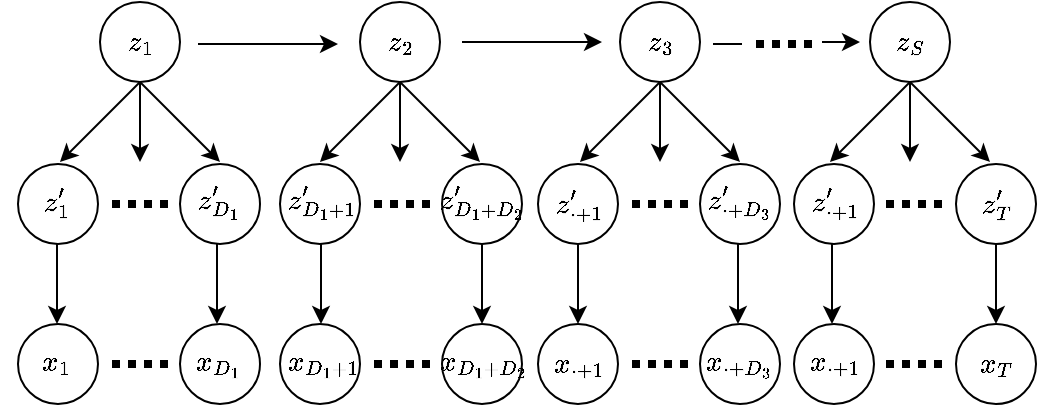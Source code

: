 <mxfile version="10.7.5" type="device"><diagram id="ow33Z95BLzoQXQKGDjHu" name="Page-1"><mxGraphModel dx="758" dy="553" grid="1" gridSize="10" guides="1" tooltips="1" connect="1" arrows="1" fold="1" page="1" pageScale="1" pageWidth="850" pageHeight="1100" math="1" shadow="0"><root><mxCell id="0"/><mxCell id="1" parent="0"/><mxCell id="RzcRk3D1PuJtlrf4DJFQ-2" value="" style="ellipse;whiteSpace=wrap;html=1;aspect=fixed;" vertex="1" parent="1"><mxGeometry x="180" y="99" width="40" height="40" as="geometry"/></mxCell><mxCell id="RzcRk3D1PuJtlrf4DJFQ-3" value="" style="ellipse;whiteSpace=wrap;html=1;aspect=fixed;" vertex="1" parent="1"><mxGeometry x="310" y="99" width="40" height="40" as="geometry"/></mxCell><mxCell id="RzcRk3D1PuJtlrf4DJFQ-4" value="" style="ellipse;whiteSpace=wrap;html=1;aspect=fixed;" vertex="1" parent="1"><mxGeometry x="440" y="99" width="40" height="40" as="geometry"/></mxCell><mxCell id="RzcRk3D1PuJtlrf4DJFQ-5" value="" style="ellipse;whiteSpace=wrap;html=1;aspect=fixed;" vertex="1" parent="1"><mxGeometry x="565" y="99" width="40" height="40" as="geometry"/></mxCell><mxCell id="RzcRk3D1PuJtlrf4DJFQ-6" value="" style="endArrow=classic;html=1;" edge="1" parent="1"><mxGeometry width="50" height="50" relative="1" as="geometry"><mxPoint x="200" y="139" as="sourcePoint"/><mxPoint x="160" y="179" as="targetPoint"/></mxGeometry></mxCell><mxCell id="RzcRk3D1PuJtlrf4DJFQ-7" value="" style="endArrow=classic;html=1;" edge="1" parent="1"><mxGeometry width="50" height="50" relative="1" as="geometry"><mxPoint x="200" y="139" as="sourcePoint"/><mxPoint x="240" y="179" as="targetPoint"/></mxGeometry></mxCell><mxCell id="RzcRk3D1PuJtlrf4DJFQ-8" value="" style="endArrow=classic;html=1;" edge="1" parent="1"><mxGeometry width="50" height="50" relative="1" as="geometry"><mxPoint x="200" y="139" as="sourcePoint"/><mxPoint x="200" y="179" as="targetPoint"/></mxGeometry></mxCell><mxCell id="RzcRk3D1PuJtlrf4DJFQ-9" value="" style="endArrow=classic;html=1;" edge="1" parent="1"><mxGeometry width="50" height="50" relative="1" as="geometry"><mxPoint x="330" y="139" as="sourcePoint"/><mxPoint x="290" y="179" as="targetPoint"/></mxGeometry></mxCell><mxCell id="RzcRk3D1PuJtlrf4DJFQ-10" value="" style="endArrow=classic;html=1;" edge="1" parent="1"><mxGeometry width="50" height="50" relative="1" as="geometry"><mxPoint x="330" y="139" as="sourcePoint"/><mxPoint x="370" y="179" as="targetPoint"/></mxGeometry></mxCell><mxCell id="RzcRk3D1PuJtlrf4DJFQ-11" value="" style="endArrow=classic;html=1;" edge="1" parent="1"><mxGeometry width="50" height="50" relative="1" as="geometry"><mxPoint x="330" y="139" as="sourcePoint"/><mxPoint x="330" y="179" as="targetPoint"/></mxGeometry></mxCell><mxCell id="RzcRk3D1PuJtlrf4DJFQ-12" value="" style="endArrow=classic;html=1;" edge="1" parent="1"><mxGeometry width="50" height="50" relative="1" as="geometry"><mxPoint x="460" y="139" as="sourcePoint"/><mxPoint x="420" y="179" as="targetPoint"/></mxGeometry></mxCell><mxCell id="RzcRk3D1PuJtlrf4DJFQ-13" value="" style="endArrow=classic;html=1;" edge="1" parent="1"><mxGeometry width="50" height="50" relative="1" as="geometry"><mxPoint x="460" y="139" as="sourcePoint"/><mxPoint x="500" y="179" as="targetPoint"/></mxGeometry></mxCell><mxCell id="RzcRk3D1PuJtlrf4DJFQ-14" value="" style="endArrow=classic;html=1;" edge="1" parent="1"><mxGeometry width="50" height="50" relative="1" as="geometry"><mxPoint x="460" y="139" as="sourcePoint"/><mxPoint x="460" y="179" as="targetPoint"/></mxGeometry></mxCell><mxCell id="RzcRk3D1PuJtlrf4DJFQ-15" value="" style="endArrow=classic;html=1;" edge="1" parent="1"><mxGeometry width="50" height="50" relative="1" as="geometry"><mxPoint x="585" y="139" as="sourcePoint"/><mxPoint x="545" y="179" as="targetPoint"/></mxGeometry></mxCell><mxCell id="RzcRk3D1PuJtlrf4DJFQ-16" value="" style="endArrow=classic;html=1;" edge="1" parent="1"><mxGeometry width="50" height="50" relative="1" as="geometry"><mxPoint x="585" y="139" as="sourcePoint"/><mxPoint x="625" y="179" as="targetPoint"/></mxGeometry></mxCell><mxCell id="RzcRk3D1PuJtlrf4DJFQ-17" value="" style="endArrow=classic;html=1;" edge="1" parent="1"><mxGeometry width="50" height="50" relative="1" as="geometry"><mxPoint x="585" y="139" as="sourcePoint"/><mxPoint x="585" y="179" as="targetPoint"/></mxGeometry></mxCell><mxCell id="RzcRk3D1PuJtlrf4DJFQ-18" value="" style="ellipse;whiteSpace=wrap;html=1;aspect=fixed;" vertex="1" parent="1"><mxGeometry x="139" y="180" width="40" height="40" as="geometry"/></mxCell><mxCell id="RzcRk3D1PuJtlrf4DJFQ-19" value="" style="ellipse;whiteSpace=wrap;html=1;aspect=fixed;" vertex="1" parent="1"><mxGeometry x="220" y="180" width="40" height="40" as="geometry"/></mxCell><mxCell id="RzcRk3D1PuJtlrf4DJFQ-20" value="" style="ellipse;whiteSpace=wrap;html=1;aspect=fixed;" vertex="1" parent="1"><mxGeometry x="270" y="180" width="40" height="40" as="geometry"/></mxCell><mxCell id="RzcRk3D1PuJtlrf4DJFQ-21" value="" style="ellipse;whiteSpace=wrap;html=1;aspect=fixed;" vertex="1" parent="1"><mxGeometry x="351" y="180" width="40" height="40" as="geometry"/></mxCell><mxCell id="RzcRk3D1PuJtlrf4DJFQ-22" value="" style="ellipse;whiteSpace=wrap;html=1;aspect=fixed;" vertex="1" parent="1"><mxGeometry x="399" y="180" width="40" height="40" as="geometry"/></mxCell><mxCell id="RzcRk3D1PuJtlrf4DJFQ-23" value="" style="ellipse;whiteSpace=wrap;html=1;aspect=fixed;" vertex="1" parent="1"><mxGeometry x="480" y="180" width="40" height="40" as="geometry"/></mxCell><mxCell id="RzcRk3D1PuJtlrf4DJFQ-24" value="" style="ellipse;whiteSpace=wrap;html=1;aspect=fixed;" vertex="1" parent="1"><mxGeometry x="527" y="180" width="40" height="40" as="geometry"/></mxCell><mxCell id="RzcRk3D1PuJtlrf4DJFQ-25" value="" style="ellipse;whiteSpace=wrap;html=1;aspect=fixed;" vertex="1" parent="1"><mxGeometry x="608" y="180" width="40" height="40" as="geometry"/></mxCell><mxCell id="RzcRk3D1PuJtlrf4DJFQ-26" value="" style="endArrow=none;dashed=1;html=1;dashPattern=1 1;strokeWidth=4;" edge="1" parent="1"><mxGeometry width="50" height="50" relative="1" as="geometry"><mxPoint x="186" y="200" as="sourcePoint"/><mxPoint x="216" y="200" as="targetPoint"/></mxGeometry></mxCell><mxCell id="RzcRk3D1PuJtlrf4DJFQ-27" value="" style="endArrow=none;dashed=1;html=1;dashPattern=1 1;strokeWidth=4;" edge="1" parent="1"><mxGeometry width="50" height="50" relative="1" as="geometry"><mxPoint x="317" y="200" as="sourcePoint"/><mxPoint x="347" y="200" as="targetPoint"/></mxGeometry></mxCell><mxCell id="RzcRk3D1PuJtlrf4DJFQ-28" value="" style="endArrow=none;dashed=1;html=1;dashPattern=1 1;strokeWidth=4;" edge="1" parent="1"><mxGeometry width="50" height="50" relative="1" as="geometry"><mxPoint x="446" y="200" as="sourcePoint"/><mxPoint x="476" y="200" as="targetPoint"/></mxGeometry></mxCell><mxCell id="RzcRk3D1PuJtlrf4DJFQ-29" value="" style="endArrow=none;dashed=1;html=1;dashPattern=1 1;strokeWidth=4;" edge="1" parent="1"><mxGeometry width="50" height="50" relative="1" as="geometry"><mxPoint x="573" y="200" as="sourcePoint"/><mxPoint x="603" y="200" as="targetPoint"/></mxGeometry></mxCell><mxCell id="RzcRk3D1PuJtlrf4DJFQ-30" value="&lt;div&gt;$$z_1$$&lt;/div&gt;" style="text;html=1;strokeColor=none;fillColor=none;align=center;verticalAlign=middle;whiteSpace=wrap;rounded=0;" vertex="1" parent="1"><mxGeometry x="189.5" y="108" width="21" height="21" as="geometry"/></mxCell><mxCell id="RzcRk3D1PuJtlrf4DJFQ-31" value="$$z_2$$" style="text;html=1;strokeColor=none;fillColor=none;align=center;verticalAlign=middle;whiteSpace=wrap;rounded=0;" vertex="1" parent="1"><mxGeometry x="319.5" y="108" width="21" height="21" as="geometry"/></mxCell><mxCell id="RzcRk3D1PuJtlrf4DJFQ-32" value="$$z_3$$" style="text;html=1;strokeColor=none;fillColor=none;align=center;verticalAlign=middle;whiteSpace=wrap;rounded=0;" vertex="1" parent="1"><mxGeometry x="449.5" y="108" width="21" height="21" as="geometry"/></mxCell><mxCell id="RzcRk3D1PuJtlrf4DJFQ-33" value="$$z_S$$" style="text;html=1;strokeColor=none;fillColor=none;align=center;verticalAlign=middle;whiteSpace=wrap;rounded=0;" vertex="1" parent="1"><mxGeometry x="574.5" y="108" width="21" height="21" as="geometry"/></mxCell><mxCell id="RzcRk3D1PuJtlrf4DJFQ-34" value="&lt;div&gt;$$z'_{1}$$&lt;/div&gt;" style="text;html=1;strokeColor=none;fillColor=none;align=center;verticalAlign=middle;whiteSpace=wrap;rounded=0;" vertex="1" parent="1"><mxGeometry x="148" y="188.5" width="21" height="21" as="geometry"/></mxCell><mxCell id="RzcRk3D1PuJtlrf4DJFQ-35" value="&lt;div&gt;$$z'_{D_1}$$&lt;/div&gt;" style="text;html=1;strokeColor=none;fillColor=none;align=center;verticalAlign=middle;whiteSpace=wrap;rounded=0;" vertex="1" parent="1"><mxGeometry x="228.5" y="188.5" width="21" height="21" as="geometry"/></mxCell><mxCell id="RzcRk3D1PuJtlrf4DJFQ-36" value="&lt;div&gt;$$z'_{D_1+1}$$&lt;/div&gt;" style="text;html=1;strokeColor=none;fillColor=none;align=center;verticalAlign=middle;whiteSpace=wrap;rounded=0;" vertex="1" parent="1"><mxGeometry x="280.5" y="188.5" width="21" height="21" as="geometry"/></mxCell><mxCell id="RzcRk3D1PuJtlrf4DJFQ-37" value="&lt;div&gt;$$z'_{D_1+D_2}$$&lt;/div&gt;" style="text;html=1;strokeColor=none;fillColor=none;align=center;verticalAlign=middle;whiteSpace=wrap;rounded=0;" vertex="1" parent="1"><mxGeometry x="360.5" y="188.5" width="21" height="21" as="geometry"/></mxCell><mxCell id="RzcRk3D1PuJtlrf4DJFQ-38" value="&lt;div&gt;$$z'_{\cdot+ 1}$$&lt;/div&gt;" style="text;html=1;strokeColor=none;fillColor=none;align=center;verticalAlign=middle;whiteSpace=wrap;rounded=0;" vertex="1" parent="1"><mxGeometry x="408.5" y="189.5" width="21" height="21" as="geometry"/></mxCell><mxCell id="RzcRk3D1PuJtlrf4DJFQ-39" value="$$z'_{\cdot + D_3}$$" style="text;html=1;strokeColor=none;fillColor=none;align=center;verticalAlign=middle;whiteSpace=wrap;rounded=0;" vertex="1" parent="1"><mxGeometry x="490" y="188" width="20" height="22" as="geometry"/></mxCell><mxCell id="RzcRk3D1PuJtlrf4DJFQ-40" value="$$z'_{T}$$" style="text;html=1;strokeColor=none;fillColor=none;align=center;verticalAlign=middle;whiteSpace=wrap;rounded=0;" vertex="1" parent="1"><mxGeometry x="617.5" y="189.5" width="21" height="21" as="geometry"/></mxCell><mxCell id="RzcRk3D1PuJtlrf4DJFQ-41" value="" style="endArrow=classic;html=1;strokeWidth=1;" edge="1" parent="1"><mxGeometry width="50" height="50" relative="1" as="geometry"><mxPoint x="229" y="120" as="sourcePoint"/><mxPoint x="299" y="120" as="targetPoint"/></mxGeometry></mxCell><mxCell id="RzcRk3D1PuJtlrf4DJFQ-42" value="" style="endArrow=classic;html=1;strokeWidth=1;" edge="1" parent="1"><mxGeometry width="50" height="50" relative="1" as="geometry"><mxPoint x="361" y="119" as="sourcePoint"/><mxPoint x="431" y="119" as="targetPoint"/></mxGeometry></mxCell><mxCell id="RzcRk3D1PuJtlrf4DJFQ-43" value="" style="endArrow=classic;html=1;strokeWidth=1;" edge="1" parent="1"><mxGeometry width="50" height="50" relative="1" as="geometry"><mxPoint x="541" y="119" as="sourcePoint"/><mxPoint x="560" y="119" as="targetPoint"/></mxGeometry></mxCell><mxCell id="RzcRk3D1PuJtlrf4DJFQ-44" value="" style="endArrow=none;dashed=1;html=1;dashPattern=1 1;strokeWidth=4;" edge="1" parent="1"><mxGeometry width="50" height="50" relative="1" as="geometry"><mxPoint x="508" y="120" as="sourcePoint"/><mxPoint x="538" y="120" as="targetPoint"/></mxGeometry></mxCell><mxCell id="RzcRk3D1PuJtlrf4DJFQ-45" value="" style="endArrow=none;html=1;strokeWidth=1;" edge="1" parent="1"><mxGeometry width="50" height="50" relative="1" as="geometry"><mxPoint x="486.5" y="120" as="sourcePoint"/><mxPoint x="501" y="120" as="targetPoint"/></mxGeometry></mxCell><mxCell id="RzcRk3D1PuJtlrf4DJFQ-46" value="&lt;div&gt;$$z'_{\cdot + 1}$$&lt;/div&gt;" style="text;html=1;strokeColor=none;fillColor=none;align=center;verticalAlign=middle;whiteSpace=wrap;rounded=0;" vertex="1" parent="1"><mxGeometry x="536.5" y="188" width="21" height="21" as="geometry"/></mxCell><mxCell id="RzcRk3D1PuJtlrf4DJFQ-47" value="" style="endArrow=classic;html=1;" edge="1" parent="1"><mxGeometry width="50" height="50" relative="1" as="geometry"><mxPoint x="158.5" y="220" as="sourcePoint"/><mxPoint x="158.5" y="260" as="targetPoint"/></mxGeometry></mxCell><mxCell id="RzcRk3D1PuJtlrf4DJFQ-48" value="" style="endArrow=classic;html=1;" edge="1" parent="1"><mxGeometry width="50" height="50" relative="1" as="geometry"><mxPoint x="238.5" y="220" as="sourcePoint"/><mxPoint x="238.5" y="260" as="targetPoint"/></mxGeometry></mxCell><mxCell id="RzcRk3D1PuJtlrf4DJFQ-49" value="" style="endArrow=classic;html=1;" edge="1" parent="1"><mxGeometry width="50" height="50" relative="1" as="geometry"><mxPoint x="290.5" y="220" as="sourcePoint"/><mxPoint x="290.5" y="260" as="targetPoint"/></mxGeometry></mxCell><mxCell id="RzcRk3D1PuJtlrf4DJFQ-50" value="" style="endArrow=classic;html=1;" edge="1" parent="1"><mxGeometry width="50" height="50" relative="1" as="geometry"><mxPoint x="371" y="220" as="sourcePoint"/><mxPoint x="371" y="260" as="targetPoint"/></mxGeometry></mxCell><mxCell id="RzcRk3D1PuJtlrf4DJFQ-51" value="" style="endArrow=classic;html=1;" edge="1" parent="1"><mxGeometry width="50" height="50" relative="1" as="geometry"><mxPoint x="419" y="220" as="sourcePoint"/><mxPoint x="419" y="260" as="targetPoint"/></mxGeometry></mxCell><mxCell id="RzcRk3D1PuJtlrf4DJFQ-52" value="" style="endArrow=classic;html=1;" edge="1" parent="1"><mxGeometry width="50" height="50" relative="1" as="geometry"><mxPoint x="499" y="220" as="sourcePoint"/><mxPoint x="499" y="260" as="targetPoint"/></mxGeometry></mxCell><mxCell id="RzcRk3D1PuJtlrf4DJFQ-53" value="" style="endArrow=classic;html=1;" edge="1" parent="1"><mxGeometry width="50" height="50" relative="1" as="geometry"><mxPoint x="546" y="220" as="sourcePoint"/><mxPoint x="546" y="260" as="targetPoint"/></mxGeometry></mxCell><mxCell id="RzcRk3D1PuJtlrf4DJFQ-54" value="" style="endArrow=classic;html=1;" edge="1" parent="1"><mxGeometry width="50" height="50" relative="1" as="geometry"><mxPoint x="628" y="220" as="sourcePoint"/><mxPoint x="628" y="260" as="targetPoint"/></mxGeometry></mxCell><mxCell id="RzcRk3D1PuJtlrf4DJFQ-55" value="" style="ellipse;whiteSpace=wrap;html=1;aspect=fixed;" vertex="1" parent="1"><mxGeometry x="139" y="260" width="40" height="40" as="geometry"/></mxCell><mxCell id="RzcRk3D1PuJtlrf4DJFQ-56" value="" style="ellipse;whiteSpace=wrap;html=1;aspect=fixed;" vertex="1" parent="1"><mxGeometry x="220" y="260" width="40" height="40" as="geometry"/></mxCell><mxCell id="RzcRk3D1PuJtlrf4DJFQ-57" value="" style="ellipse;whiteSpace=wrap;html=1;aspect=fixed;" vertex="1" parent="1"><mxGeometry x="270" y="260" width="40" height="40" as="geometry"/></mxCell><mxCell id="RzcRk3D1PuJtlrf4DJFQ-58" value="" style="ellipse;whiteSpace=wrap;html=1;aspect=fixed;" vertex="1" parent="1"><mxGeometry x="351" y="260" width="40" height="40" as="geometry"/></mxCell><mxCell id="RzcRk3D1PuJtlrf4DJFQ-59" value="" style="ellipse;whiteSpace=wrap;html=1;aspect=fixed;" vertex="1" parent="1"><mxGeometry x="399" y="260" width="40" height="40" as="geometry"/></mxCell><mxCell id="RzcRk3D1PuJtlrf4DJFQ-60" value="" style="ellipse;whiteSpace=wrap;html=1;aspect=fixed;" vertex="1" parent="1"><mxGeometry x="480" y="260" width="40" height="40" as="geometry"/></mxCell><mxCell id="RzcRk3D1PuJtlrf4DJFQ-61" value="" style="ellipse;whiteSpace=wrap;html=1;aspect=fixed;" vertex="1" parent="1"><mxGeometry x="527" y="260" width="40" height="40" as="geometry"/></mxCell><mxCell id="RzcRk3D1PuJtlrf4DJFQ-62" value="" style="ellipse;whiteSpace=wrap;html=1;aspect=fixed;" vertex="1" parent="1"><mxGeometry x="608" y="260" width="40" height="40" as="geometry"/></mxCell><mxCell id="RzcRk3D1PuJtlrf4DJFQ-63" value="" style="endArrow=none;dashed=1;html=1;dashPattern=1 1;strokeWidth=4;" edge="1" parent="1"><mxGeometry width="50" height="50" relative="1" as="geometry"><mxPoint x="186" y="280" as="sourcePoint"/><mxPoint x="216" y="280" as="targetPoint"/></mxGeometry></mxCell><mxCell id="RzcRk3D1PuJtlrf4DJFQ-64" value="" style="endArrow=none;dashed=1;html=1;dashPattern=1 1;strokeWidth=4;" edge="1" parent="1"><mxGeometry width="50" height="50" relative="1" as="geometry"><mxPoint x="317" y="280" as="sourcePoint"/><mxPoint x="347" y="280" as="targetPoint"/></mxGeometry></mxCell><mxCell id="RzcRk3D1PuJtlrf4DJFQ-65" value="" style="endArrow=none;dashed=1;html=1;dashPattern=1 1;strokeWidth=4;" edge="1" parent="1"><mxGeometry width="50" height="50" relative="1" as="geometry"><mxPoint x="446" y="280" as="sourcePoint"/><mxPoint x="476" y="280" as="targetPoint"/></mxGeometry></mxCell><mxCell id="RzcRk3D1PuJtlrf4DJFQ-66" value="" style="endArrow=none;dashed=1;html=1;dashPattern=1 1;strokeWidth=4;" edge="1" parent="1"><mxGeometry width="50" height="50" relative="1" as="geometry"><mxPoint x="573" y="280" as="sourcePoint"/><mxPoint x="603" y="280" as="targetPoint"/></mxGeometry></mxCell><mxCell id="RzcRk3D1PuJtlrf4DJFQ-67" value="&lt;div&gt;$$x_{1}$$&lt;/div&gt;" style="text;html=1;strokeColor=none;fillColor=none;align=center;verticalAlign=middle;whiteSpace=wrap;rounded=0;" vertex="1" parent="1"><mxGeometry x="148" y="268.5" width="21" height="21" as="geometry"/></mxCell><mxCell id="RzcRk3D1PuJtlrf4DJFQ-68" value="&lt;div&gt;$$x_{D_1}$$&lt;/div&gt;" style="text;html=1;strokeColor=none;fillColor=none;align=center;verticalAlign=middle;whiteSpace=wrap;rounded=0;" vertex="1" parent="1"><mxGeometry x="228.5" y="268.5" width="21" height="21" as="geometry"/></mxCell><mxCell id="RzcRk3D1PuJtlrf4DJFQ-69" value="&lt;div&gt;$$x_{D_1 + 1}$$&lt;/div&gt;" style="text;html=1;strokeColor=none;fillColor=none;align=center;verticalAlign=middle;whiteSpace=wrap;rounded=0;" vertex="1" parent="1"><mxGeometry x="280.5" y="268.5" width="21" height="21" as="geometry"/></mxCell><mxCell id="RzcRk3D1PuJtlrf4DJFQ-70" value="&lt;div&gt;$$x_{D_1+D_2}$$&lt;/div&gt;" style="text;html=1;strokeColor=none;fillColor=none;align=center;verticalAlign=middle;whiteSpace=wrap;rounded=0;" vertex="1" parent="1"><mxGeometry x="360.5" y="268.5" width="21" height="21" as="geometry"/></mxCell><mxCell id="RzcRk3D1PuJtlrf4DJFQ-71" value="&lt;div&gt;$$x_{\cdot + 1}$$&lt;/div&gt;" style="text;html=1;strokeColor=none;fillColor=none;align=center;verticalAlign=middle;whiteSpace=wrap;rounded=0;" vertex="1" parent="1"><mxGeometry x="408.5" y="269.5" width="21" height="21" as="geometry"/></mxCell><mxCell id="RzcRk3D1PuJtlrf4DJFQ-72" value="$$x_{\cdot+D_3}$$" style="text;html=1;strokeColor=none;fillColor=none;align=center;verticalAlign=middle;whiteSpace=wrap;rounded=0;" vertex="1" parent="1"><mxGeometry x="490" y="268" width="20" height="22" as="geometry"/></mxCell><mxCell id="RzcRk3D1PuJtlrf4DJFQ-73" value="&lt;div&gt;$$x_{T}$$&lt;/div&gt;" style="text;html=1;strokeColor=none;fillColor=none;align=center;verticalAlign=middle;whiteSpace=wrap;rounded=0;" vertex="1" parent="1"><mxGeometry x="617.5" y="269.5" width="21" height="21" as="geometry"/></mxCell><mxCell id="RzcRk3D1PuJtlrf4DJFQ-74" value="&lt;div&gt;$$x_{\cdot + 1}$$&lt;/div&gt;" style="text;html=1;strokeColor=none;fillColor=none;align=center;verticalAlign=middle;whiteSpace=wrap;rounded=0;" vertex="1" parent="1"><mxGeometry x="536.5" y="268" width="21" height="21" as="geometry"/></mxCell></root></mxGraphModel></diagram></mxfile>